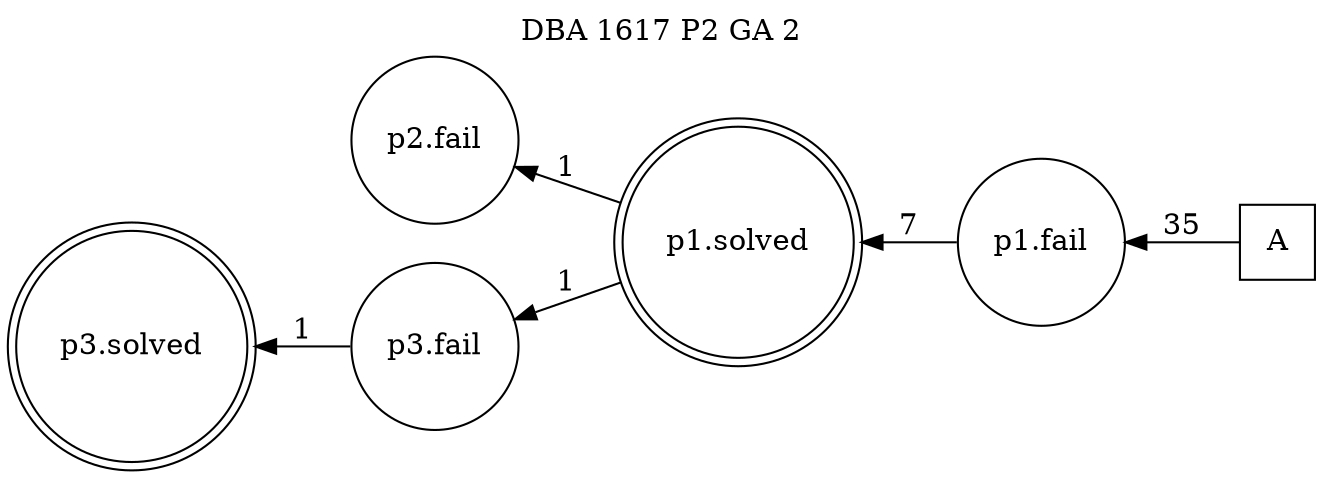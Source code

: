 digraph DBA_1617_P2_GA_2_GOOD {
labelloc="tl"
label= " DBA 1617 P2 GA 2 "
rankdir="RL";
graph [ size=" 10 , 10 !"]

"A" [shape="square" label="A"]
"p1.fail" [shape="circle" label="p1.fail"]
"p1.solved" [shape="doublecircle" label="p1.solved"]
"p2.fail" [shape="circle" label="p2.fail"]
"p3.fail" [shape="circle" label="p3.fail"]
"p3.solved" [shape="doublecircle" label="p3.solved"]
"A" -> "p1.fail" [ label=35]
"p1.fail" -> "p1.solved" [ label=7]
"p1.solved" -> "p2.fail" [ label=1]
"p1.solved" -> "p3.fail" [ label=1]
"p3.fail" -> "p3.solved" [ label=1]
}
